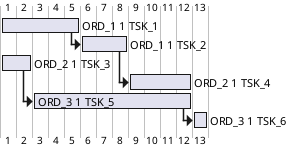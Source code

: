 @startgantt
[ORD_1 1 TSK_1] lasts 5 days
[ORD_1 1 TSK_2] lasts 3 days
[ORD_2 1 TSK_3] lasts 2 days
[ORD_2 1 TSK_4] lasts 4 days
[ORD_3 1 TSK_5] lasts 10 days
[ORD_3 1 TSK_6] lasts 1 days
[ORD_1 1 TSK_2] starts at [ORD_1 1 TSK_1]'s end
[ORD_2 1 TSK_4] starts at [ORD_1 1 TSK_2]'s end
[ORD_3 1 TSK_5] starts at [ORD_2 1 TSK_3]'s end
[ORD_3 1 TSK_6] starts at [ORD_3 1 TSK_5]'s end
@endgantt